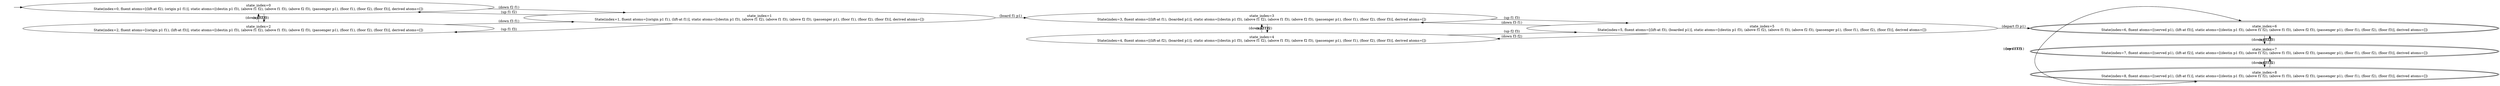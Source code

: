 digraph {
rankdir="LR"
s0[label="state_index=0
State(index=0, fluent atoms=[(lift-at f2), (origin p1 f1)], static atoms=[(destin p1 f3), (above f1 f2), (above f1 f3), (above f2 f3), (passenger p1), (floor f1), (floor f2), (floor f3)], derived atoms=[])
"]
s1[label="state_index=1
State(index=1, fluent atoms=[(origin p1 f1), (lift-at f1)], static atoms=[(destin p1 f3), (above f1 f2), (above f1 f3), (above f2 f3), (passenger p1), (floor f1), (floor f2), (floor f3)], derived atoms=[])
"]
s2[label="state_index=2
State(index=2, fluent atoms=[(origin p1 f1), (lift-at f3)], static atoms=[(destin p1 f3), (above f1 f2), (above f1 f3), (above f2 f3), (passenger p1), (floor f1), (floor f2), (floor f3)], derived atoms=[])
"]
s3[label="state_index=3
State(index=3, fluent atoms=[(lift-at f1), (boarded p1)], static atoms=[(destin p1 f3), (above f1 f2), (above f1 f3), (above f2 f3), (passenger p1), (floor f1), (floor f2), (floor f3)], derived atoms=[])
"]
s4[label="state_index=4
State(index=4, fluent atoms=[(lift-at f2), (boarded p1)], static atoms=[(destin p1 f3), (above f1 f2), (above f1 f3), (above f2 f3), (passenger p1), (floor f1), (floor f2), (floor f3)], derived atoms=[])
"]
s5[label="state_index=5
State(index=5, fluent atoms=[(lift-at f3), (boarded p1)], static atoms=[(destin p1 f3), (above f1 f2), (above f1 f3), (above f2 f3), (passenger p1), (floor f1), (floor f2), (floor f3)], derived atoms=[])
"]
s6[peripheries=2,label="state_index=6
State(index=6, fluent atoms=[(served p1), (lift-at f3)], static atoms=[(destin p1 f3), (above f1 f2), (above f1 f3), (above f2 f3), (passenger p1), (floor f1), (floor f2), (floor f3)], derived atoms=[])
"]
s7[peripheries=2,label="state_index=7
State(index=7, fluent atoms=[(served p1), (lift-at f2)], static atoms=[(destin p1 f3), (above f1 f2), (above f1 f3), (above f2 f3), (passenger p1), (floor f1), (floor f2), (floor f3)], derived atoms=[])
"]
s8[peripheries=2,label="state_index=8
State(index=8, fluent atoms=[(served p1), (lift-at f1)], static atoms=[(destin p1 f3), (above f1 f2), (above f1 f3), (above f2 f3), (passenger p1), (floor f1), (floor f2), (floor f3)], derived atoms=[])
"]
Dangling [ label = "", style = invis ]
{ rank = same; Dangling }
Dangling -> s0
{ rank = same; s0,s2}
{ rank = same; s1}
{ rank = same; s3,s4}
{ rank = same; s5}
{ rank = same; s6,s7,s8}
s0->s1 [label="(down f2 f1)
"]
s0->s2 [label="(up f2 f3)
"]
s1->s0 [label="(up f1 f2)
"]
s1->s2 [label="(up f1 f3)
"]
s1->s3 [label="(board f1 p1)
"]
s2->s0 [label="(down f3 f2)
"]
s2->s1 [label="(down f3 f1)
"]
s3->s4 [label="(up f1 f2)
"]
s3->s5 [label="(up f1 f3)
"]
s4->s3 [label="(down f2 f1)
"]
s4->s5 [label="(up f2 f3)
"]
s5->s3 [label="(down f3 f1)
"]
s5->s4 [label="(down f3 f2)
"]
s5->s6 [label="(depart f3 p1)
"]
s6->s7 [label="(down f3 f2)
"]
s6->s8 [label="(down f3 f1)
"]
s7->s6 [label="(up f2 f3)
"]
s7->s8 [label="(down f2 f1)
"]
s8->s6 [label="(up f1 f3)
"]
s8->s7 [label="(up f1 f2)
"]
}
